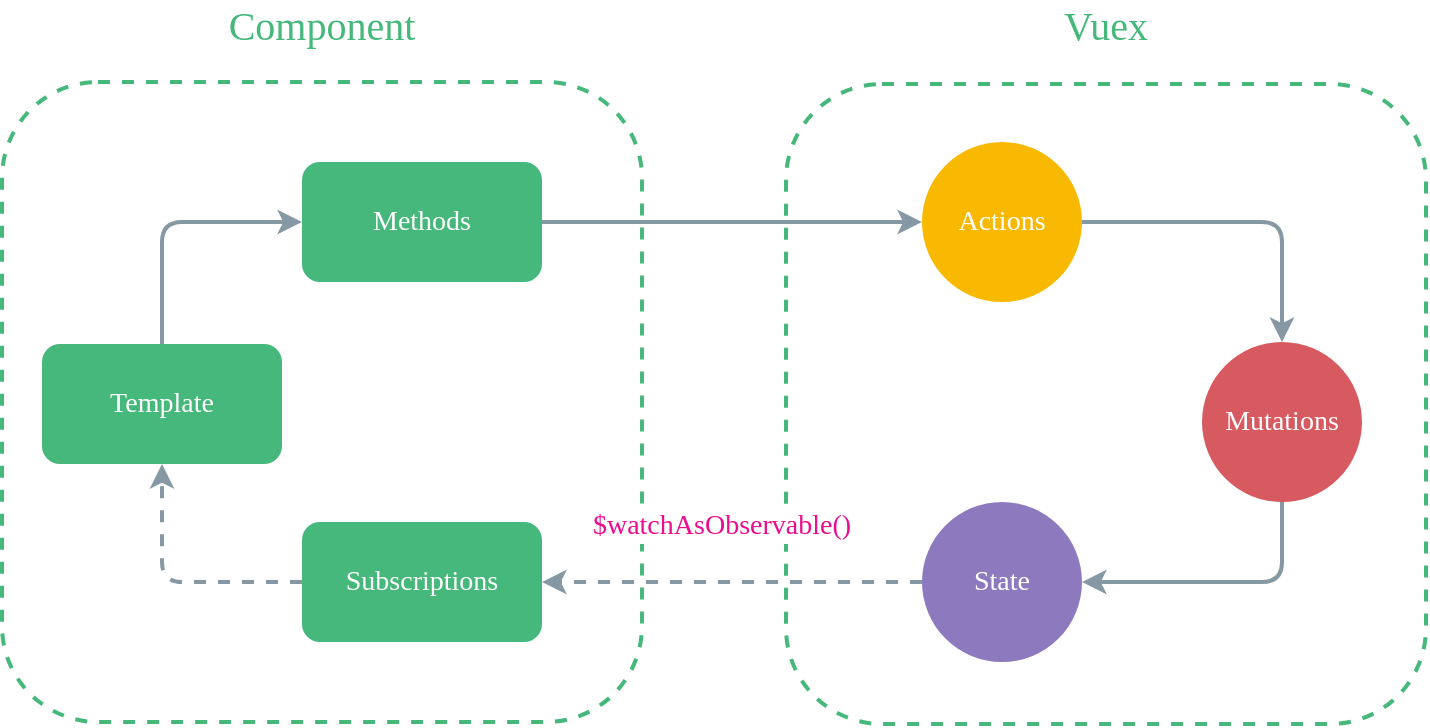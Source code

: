 <mxfile version="10.5.8" type="device"><diagram id="Z9Wtqe_Jb94ih3rO0hPk" name="Page-1"><mxGraphModel dx="758" dy="499" grid="1" gridSize="10" guides="1" tooltips="1" connect="1" arrows="1" fold="1" page="1" pageScale="1" pageWidth="827" pageHeight="1169" math="0" shadow="0"><root><mxCell id="0"/><mxCell id="1" parent="0"/><mxCell id="KYG-VRE78iXky67F7178-1" value="" style="rounded=1;whiteSpace=wrap;html=1;dashed=1;strokeColor=#47b87b;strokeWidth=2;fillColor=none;" vertex="1" parent="1"><mxGeometry x="40" y="120" width="320" height="320" as="geometry"/></mxCell><mxCell id="KYG-VRE78iXky67F7178-4" value="&lt;font color=&quot;#ffffff&quot; style=&quot;font-size: 14px;&quot;&gt;Template&lt;/font&gt;" style="rounded=1;whiteSpace=wrap;html=1;dashed=1;strokeColor=none;strokeWidth=2;fillColor=#47b87b;fontFamily=Verdana;fontSize=14;" vertex="1" parent="1"><mxGeometry x="60" y="251" width="120" height="60" as="geometry"/></mxCell><mxCell id="KYG-VRE78iXky67F7178-5" value="&lt;font color=&quot;#ffffff&quot; style=&quot;font-size: 14px;&quot;&gt;Methods&lt;/font&gt;" style="whiteSpace=wrap;html=1;dashed=1;strokeColor=none;strokeWidth=2;fillColor=#47b87b;fontFamily=Verdana;fontSize=14;rounded=1;" vertex="1" parent="1"><mxGeometry x="190" y="160" width="120" height="60" as="geometry"/></mxCell><mxCell id="KYG-VRE78iXky67F7178-6" value="&lt;font color=&quot;#ffffff&quot; style=&quot;font-size: 14px;&quot;&gt;Subscriptions&lt;/font&gt;" style="rounded=1;whiteSpace=wrap;html=1;dashed=1;strokeColor=none;strokeWidth=2;fillColor=#47b87b;fontSize=14;fontFamily=Verdana;" vertex="1" parent="1"><mxGeometry x="190" y="340" width="120" height="60" as="geometry"/></mxCell><mxCell id="KYG-VRE78iXky67F7178-8" value="" style="rounded=1;whiteSpace=wrap;html=1;dashed=1;strokeColor=#47b87b;strokeWidth=2;fillColor=none;perimeterSpacing=0;comic=0;" vertex="1" parent="1"><mxGeometry x="432" y="121" width="320" height="320" as="geometry"/></mxCell><mxCell id="KYG-VRE78iXky67F7178-17" style="edgeStyle=orthogonalEdgeStyle;rounded=1;orthogonalLoop=1;jettySize=auto;html=1;exitX=0;exitY=0.5;exitDx=0;exitDy=0;entryX=1;entryY=0.5;entryDx=0;entryDy=0;fontFamily=Verdana;fontSize=14;strokeColor=#8698a4;strokeWidth=2;jumpStyle=none;dashed=1;" edge="1" parent="1" source="KYG-VRE78iXky67F7178-10" target="KYG-VRE78iXky67F7178-6"><mxGeometry relative="1" as="geometry"><mxPoint x="180" y="380" as="targetPoint"/></mxGeometry></mxCell><mxCell id="KYG-VRE78iXky67F7178-10" value="&lt;font color=&quot;#ffffff&quot; face=&quot;Verdana&quot; style=&quot;font-size: 14px&quot;&gt;State&lt;/font&gt;" style="ellipse;whiteSpace=wrap;html=1;aspect=fixed;dashed=1;comic=0;strokeColor=none;strokeWidth=2;fillColor=#8d7abe;" vertex="1" parent="1"><mxGeometry x="500" y="330" width="80" height="80" as="geometry"/></mxCell><mxCell id="KYG-VRE78iXky67F7178-26" style="edgeStyle=orthogonalEdgeStyle;rounded=1;jumpStyle=none;orthogonalLoop=1;jettySize=auto;html=1;exitX=0.5;exitY=1;exitDx=0;exitDy=0;entryX=1;entryY=0.5;entryDx=0;entryDy=0;strokeColor=#8698a4;strokeWidth=2;fontFamily=Verdana;fontSize=14;" edge="1" parent="1" source="KYG-VRE78iXky67F7178-11" target="KYG-VRE78iXky67F7178-10"><mxGeometry relative="1" as="geometry"/></mxCell><mxCell id="KYG-VRE78iXky67F7178-11" value="&lt;font color=&quot;#ffffff&quot; face=&quot;Verdana&quot; style=&quot;font-size: 14px&quot;&gt;Mutations&lt;/font&gt;" style="ellipse;whiteSpace=wrap;html=1;aspect=fixed;dashed=1;comic=0;strokeColor=none;strokeWidth=2;fillColor=#d65a5f;" vertex="1" parent="1"><mxGeometry x="640" y="250" width="80" height="80" as="geometry"/></mxCell><mxCell id="KYG-VRE78iXky67F7178-12" value="&lt;font color=&quot;#ffffff&quot; face=&quot;Verdana&quot; style=&quot;font-size: 14px&quot;&gt;Actions&lt;/font&gt;" style="ellipse;whiteSpace=wrap;html=1;aspect=fixed;dashed=1;comic=0;strokeColor=none;strokeWidth=2;fillColor=#f9b900;" vertex="1" parent="1"><mxGeometry x="500" y="150" width="80" height="80" as="geometry"/></mxCell><mxCell id="KYG-VRE78iXky67F7178-20" style="edgeStyle=orthogonalEdgeStyle;orthogonalLoop=1;jettySize=auto;html=1;exitX=1;exitY=0.5;exitDx=0;exitDy=0;fontFamily=Verdana;fontSize=14;strokeColor=#8698a4;strokeWidth=2;rounded=1;entryX=0;entryY=0.5;entryDx=0;entryDy=0;" edge="1" parent="1" source="KYG-VRE78iXky67F7178-5" target="KYG-VRE78iXky67F7178-12"><mxGeometry relative="1" as="geometry"><mxPoint x="500" y="370" as="sourcePoint"/><mxPoint x="190" y="370" as="targetPoint"/></mxGeometry></mxCell><mxCell id="KYG-VRE78iXky67F7178-23" style="edgeStyle=orthogonalEdgeStyle;rounded=1;orthogonalLoop=1;jettySize=auto;html=1;entryX=0.5;entryY=1;entryDx=0;entryDy=0;fontFamily=Verdana;fontSize=14;strokeColor=#8698a4;strokeWidth=2;dashed=1;" edge="1" parent="1" source="KYG-VRE78iXky67F7178-6" target="KYG-VRE78iXky67F7178-4"><mxGeometry relative="1" as="geometry"><mxPoint x="120" y="230" as="sourcePoint"/><mxPoint x="130" y="300" as="targetPoint"/><Array as="points"><mxPoint x="120" y="370"/></Array></mxGeometry></mxCell><mxCell id="KYG-VRE78iXky67F7178-24" style="edgeStyle=orthogonalEdgeStyle;orthogonalLoop=1;jettySize=auto;html=1;exitX=0.5;exitY=0;exitDx=0;exitDy=0;entryX=0;entryY=0.5;entryDx=0;entryDy=0;fontFamily=Verdana;fontSize=14;strokeColor=#8698a4;strokeWidth=2;rounded=1;" edge="1" parent="1" source="KYG-VRE78iXky67F7178-4" target="KYG-VRE78iXky67F7178-5"><mxGeometry relative="1" as="geometry"><mxPoint x="260" y="180" as="sourcePoint"/><mxPoint x="440" y="160" as="targetPoint"/></mxGeometry></mxCell><mxCell id="KYG-VRE78iXky67F7178-25" style="edgeStyle=orthogonalEdgeStyle;orthogonalLoop=1;jettySize=auto;html=1;entryX=0.5;entryY=0;entryDx=0;entryDy=0;fontFamily=Verdana;fontSize=14;strokeColor=#8698a4;strokeWidth=2;rounded=1;exitX=1;exitY=0.5;exitDx=0;exitDy=0;" edge="1" parent="1" source="KYG-VRE78iXky67F7178-12" target="KYG-VRE78iXky67F7178-11"><mxGeometry relative="1" as="geometry"><mxPoint x="580" y="190" as="sourcePoint"/><mxPoint x="760" y="170" as="targetPoint"/></mxGeometry></mxCell><mxCell id="KYG-VRE78iXky67F7178-27" value="&lt;font style=&quot;font-size: 20px&quot; color=&quot;#47b87b&quot;&gt;Vuex&lt;/font&gt;" style="text;html=1;strokeColor=none;fillColor=none;align=center;verticalAlign=middle;whiteSpace=wrap;rounded=0;dashed=1;comic=0;fontFamily=Verdana;fontSize=14;" vertex="1" parent="1"><mxGeometry x="572" y="81" width="40" height="20" as="geometry"/></mxCell><mxCell id="KYG-VRE78iXky67F7178-28" value="&lt;font style=&quot;font-size: 20px&quot; color=&quot;#47b87b&quot;&gt;Component&lt;/font&gt;" style="text;html=1;strokeColor=none;fillColor=none;align=center;verticalAlign=middle;whiteSpace=wrap;rounded=0;dashed=1;comic=0;fontFamily=Verdana;fontSize=14;" vertex="1" parent="1"><mxGeometry x="180" y="81" width="40" height="20" as="geometry"/></mxCell><mxCell id="KYG-VRE78iXky67F7178-31" value="&lt;div style=&quot;font-size: 14px;&quot;&gt;&lt;font style=&quot;font-size: 14px;&quot;&gt;$watchAsObservable()&lt;/font&gt;&lt;/div&gt;" style="text;html=1;strokeColor=none;fillColor=none;align=center;verticalAlign=middle;whiteSpace=wrap;rounded=0;dashed=1;comic=0;fontFamily=Verdana;fontSize=14;fontColor=#ec0c8e;labelBackgroundColor=#ffffff;" vertex="1" parent="1"><mxGeometry x="380" y="332" width="40" height="20" as="geometry"/></mxCell></root></mxGraphModel></diagram></mxfile>